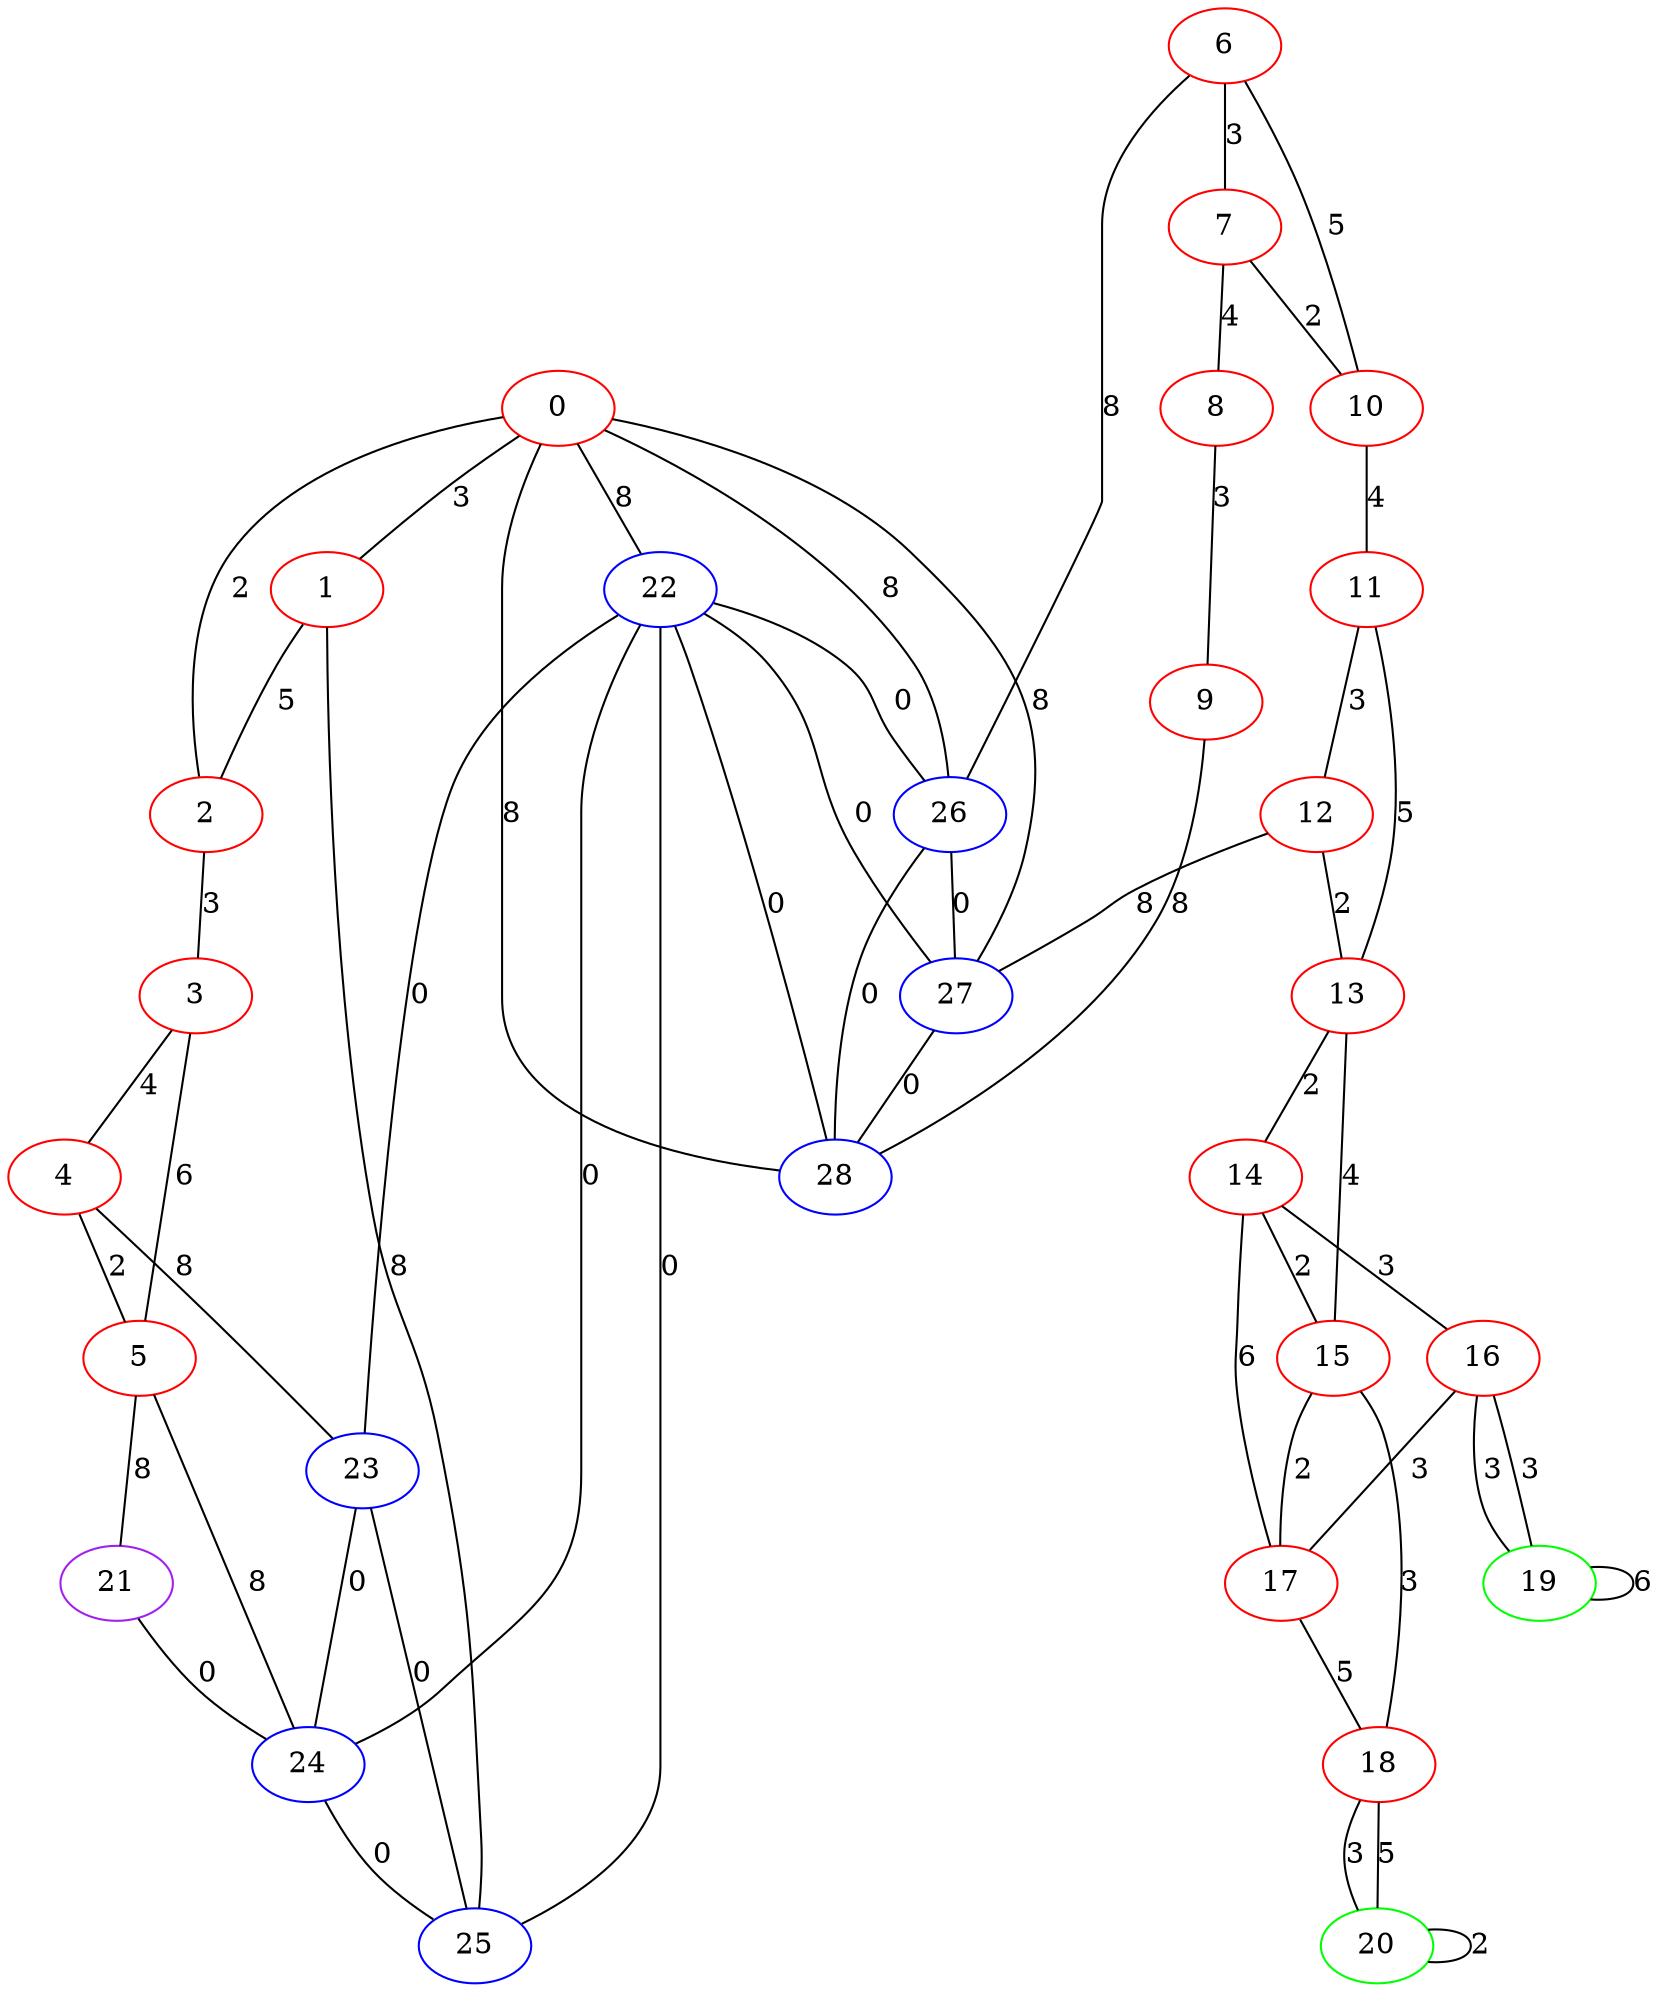 graph "" {
0 [color=red, weight=1];
1 [color=red, weight=1];
2 [color=red, weight=1];
3 [color=red, weight=1];
4 [color=red, weight=1];
5 [color=red, weight=1];
6 [color=red, weight=1];
7 [color=red, weight=1];
8 [color=red, weight=1];
9 [color=red, weight=1];
10 [color=red, weight=1];
11 [color=red, weight=1];
12 [color=red, weight=1];
13 [color=red, weight=1];
14 [color=red, weight=1];
15 [color=red, weight=1];
16 [color=red, weight=1];
17 [color=red, weight=1];
18 [color=red, weight=1];
19 [color=green, weight=2];
20 [color=green, weight=2];
21 [color=purple, weight=4];
22 [color=blue, weight=3];
23 [color=blue, weight=3];
24 [color=blue, weight=3];
25 [color=blue, weight=3];
26 [color=blue, weight=3];
27 [color=blue, weight=3];
28 [color=blue, weight=3];
0 -- 1  [key=0, label=3];
0 -- 2  [key=0, label=2];
0 -- 22  [key=0, label=8];
0 -- 26  [key=0, label=8];
0 -- 27  [key=0, label=8];
0 -- 28  [key=0, label=8];
1 -- 25  [key=0, label=8];
1 -- 2  [key=0, label=5];
2 -- 3  [key=0, label=3];
3 -- 4  [key=0, label=4];
3 -- 5  [key=0, label=6];
4 -- 5  [key=0, label=2];
4 -- 23  [key=0, label=8];
5 -- 24  [key=0, label=8];
5 -- 21  [key=0, label=8];
6 -- 10  [key=0, label=5];
6 -- 26  [key=0, label=8];
6 -- 7  [key=0, label=3];
7 -- 8  [key=0, label=4];
7 -- 10  [key=0, label=2];
8 -- 9  [key=0, label=3];
9 -- 28  [key=0, label=8];
10 -- 11  [key=0, label=4];
11 -- 12  [key=0, label=3];
11 -- 13  [key=0, label=5];
12 -- 27  [key=0, label=8];
12 -- 13  [key=0, label=2];
13 -- 14  [key=0, label=2];
13 -- 15  [key=0, label=4];
14 -- 16  [key=0, label=3];
14 -- 17  [key=0, label=6];
14 -- 15  [key=0, label=2];
15 -- 17  [key=0, label=2];
15 -- 18  [key=0, label=3];
16 -- 17  [key=0, label=3];
16 -- 19  [key=0, label=3];
16 -- 19  [key=1, label=3];
17 -- 18  [key=0, label=5];
18 -- 20  [key=0, label=3];
18 -- 20  [key=1, label=5];
19 -- 19  [key=0, label=6];
20 -- 20  [key=0, label=2];
21 -- 24  [key=0, label=0];
22 -- 23  [key=0, label=0];
22 -- 24  [key=0, label=0];
22 -- 25  [key=0, label=0];
22 -- 26  [key=0, label=0];
22 -- 27  [key=0, label=0];
22 -- 28  [key=0, label=0];
23 -- 24  [key=0, label=0];
23 -- 25  [key=0, label=0];
24 -- 25  [key=0, label=0];
26 -- 27  [key=0, label=0];
26 -- 28  [key=0, label=0];
27 -- 28  [key=0, label=0];
}
